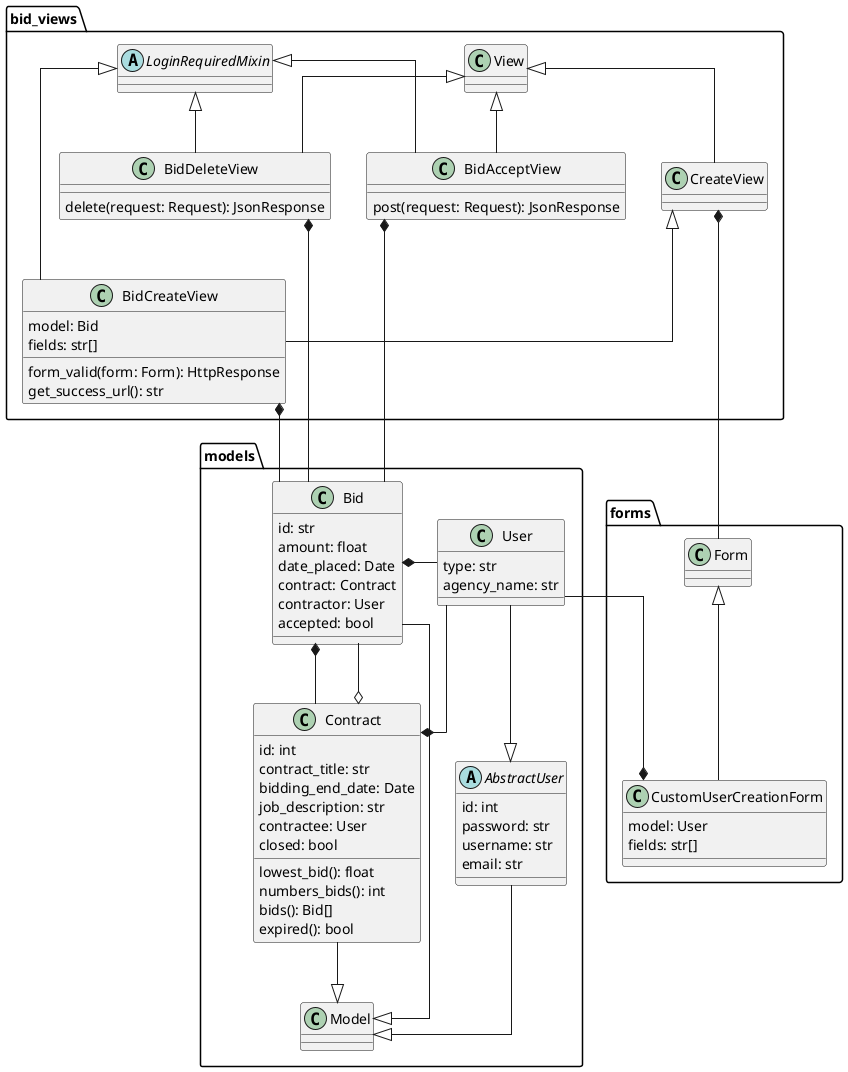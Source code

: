 @startuml class_diagram
skinparam linetype ortho
package "models" {
 class Model {}

 class Bid {
 id: str
 amount: float
 date_placed: Date
 contract: Contract
 contractor: User
 accepted: bool
 } 

 class Contract {
 id: int
 contract_title: str
 bidding_end_date: Date
 job_description: str
 contractee: User
closed: bool
 lowest_bid(): float
 numbers_bids(): int
 bids(): Bid[]
 expired(): bool
 } 

 class User {
 type: str
 agency_name: str
 } 

 abstract class AbstractUser{
 id: int
 password: str
 username: str
 email: str
 }
 
 Bid --|> Model
 Contract --|> Model
 AbstractUser --|> Model
 User --|> AbstractUser
 Bid *-- Contract
 Bid --o Contract
 User --* Contract
 User -r-* Bid
 }

package "bid_views" {
class View {}
class CreateView {}
abstract class LoginRequiredMixin {}

class BidCreateView {
model: Bid
fields: str[]
form_valid(form: Form): HttpResponse
get_success_url(): str
}

class BidDeleteView {
    delete(request: Request): JsonResponse
}

class BidAcceptView {
    post(request: Request): JsonResponse
}


View <|-- CreateView
View <|-- BidAcceptView
View <|-- BidDeleteView
CreateView <|-- BidCreateView
LoginRequiredMixin <|-- BidDeleteView
LoginRequiredMixin <|-- BidCreateView
LoginRequiredMixin <|-- BidAcceptView

BidDeleteView *-- Bid
BidCreateView *-- Bid
BidAcceptView *-- Bid
}

package "forms" {
class Form {}

class CustomUserCreationForm {
model: User
fields: str[]
}

Form <|-- CustomUserCreationForm
}

CustomUserCreationForm *-u- User
CreateView *-- Form

@enduml